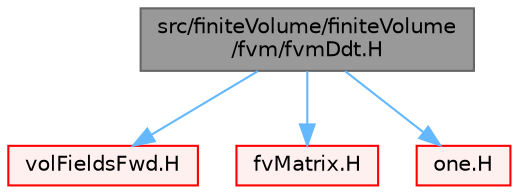 digraph "src/finiteVolume/finiteVolume/fvm/fvmDdt.H"
{
 // LATEX_PDF_SIZE
  bgcolor="transparent";
  edge [fontname=Helvetica,fontsize=10,labelfontname=Helvetica,labelfontsize=10];
  node [fontname=Helvetica,fontsize=10,shape=box,height=0.2,width=0.4];
  Node1 [id="Node000001",label="src/finiteVolume/finiteVolume\l/fvm/fvmDdt.H",height=0.2,width=0.4,color="gray40", fillcolor="grey60", style="filled", fontcolor="black",tooltip="Calculate the matrix for the first temporal derivative."];
  Node1 -> Node2 [id="edge1_Node000001_Node000002",color="steelblue1",style="solid",tooltip=" "];
  Node2 [id="Node000002",label="volFieldsFwd.H",height=0.2,width=0.4,color="red", fillcolor="#FFF0F0", style="filled",URL="$volFieldsFwd_8H.html",tooltip="Forwards and collection of common volume field types."];
  Node1 -> Node128 [id="edge2_Node000001_Node000128",color="steelblue1",style="solid",tooltip=" "];
  Node128 [id="Node000128",label="fvMatrix.H",height=0.2,width=0.4,color="red", fillcolor="#FFF0F0", style="filled",URL="$fvMatrix_8H.html",tooltip=" "];
  Node1 -> Node105 [id="edge3_Node000001_Node000105",color="steelblue1",style="solid",tooltip=" "];
  Node105 [id="Node000105",label="one.H",height=0.2,width=0.4,color="red", fillcolor="#FFF0F0", style="filled",URL="$one_8H.html",tooltip=" "];
}
